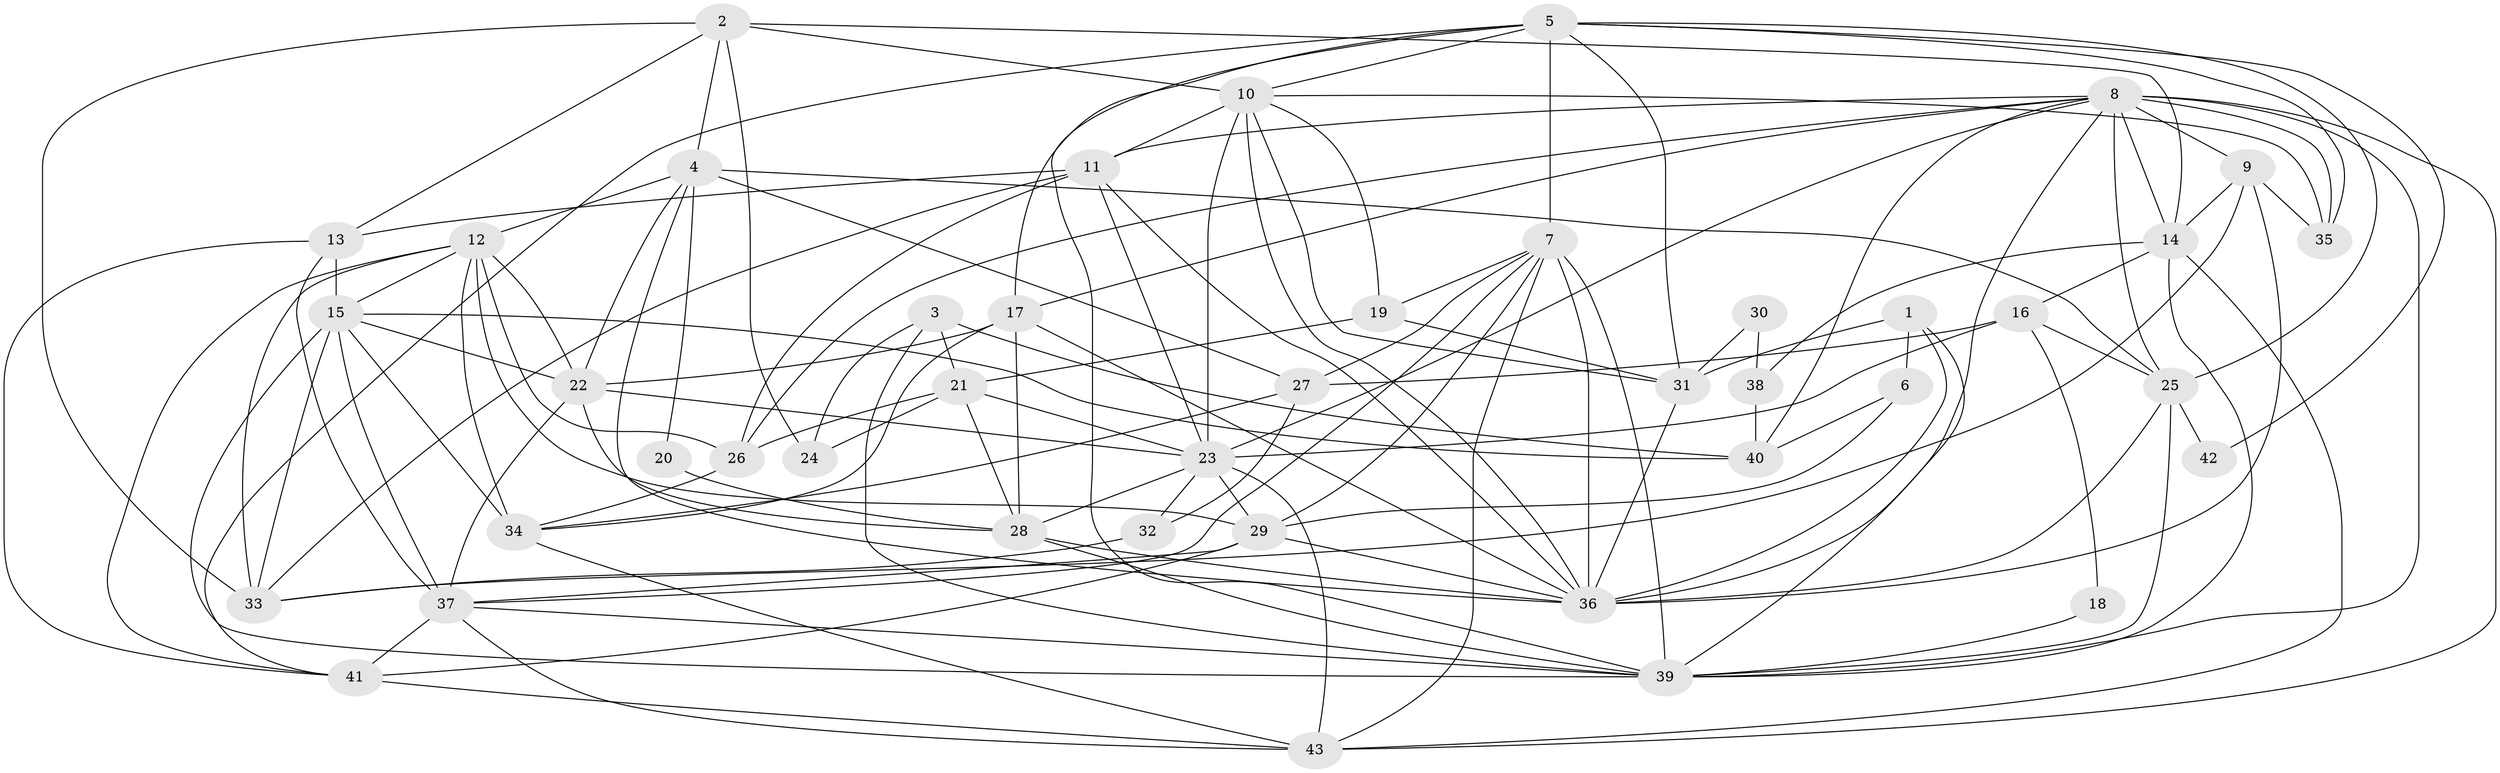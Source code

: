 // original degree distribution, {4: 0.27358490566037735, 3: 0.27358490566037735, 7: 0.03773584905660377, 5: 0.19811320754716982, 2: 0.12264150943396226, 6: 0.08490566037735849, 8: 0.009433962264150943}
// Generated by graph-tools (version 1.1) at 2025/50/03/04/25 22:50:59]
// undirected, 43 vertices, 129 edges
graph export_dot {
  node [color=gray90,style=filled];
  1;
  2;
  3;
  4;
  5;
  6;
  7;
  8;
  9;
  10;
  11;
  12;
  13;
  14;
  15;
  16;
  17;
  18;
  19;
  20;
  21;
  22;
  23;
  24;
  25;
  26;
  27;
  28;
  29;
  30;
  31;
  32;
  33;
  34;
  35;
  36;
  37;
  38;
  39;
  40;
  41;
  42;
  43;
  1 -- 6 [weight=1.0];
  1 -- 31 [weight=1.0];
  1 -- 36 [weight=1.0];
  1 -- 39 [weight=1.0];
  2 -- 4 [weight=1.0];
  2 -- 10 [weight=1.0];
  2 -- 13 [weight=1.0];
  2 -- 14 [weight=1.0];
  2 -- 24 [weight=1.0];
  2 -- 33 [weight=1.0];
  3 -- 21 [weight=1.0];
  3 -- 24 [weight=1.0];
  3 -- 39 [weight=1.0];
  3 -- 40 [weight=1.0];
  4 -- 12 [weight=1.0];
  4 -- 20 [weight=1.0];
  4 -- 22 [weight=1.0];
  4 -- 25 [weight=1.0];
  4 -- 27 [weight=1.0];
  4 -- 36 [weight=1.0];
  5 -- 7 [weight=1.0];
  5 -- 10 [weight=1.0];
  5 -- 17 [weight=1.0];
  5 -- 25 [weight=1.0];
  5 -- 31 [weight=1.0];
  5 -- 35 [weight=1.0];
  5 -- 39 [weight=1.0];
  5 -- 41 [weight=1.0];
  5 -- 42 [weight=1.0];
  6 -- 29 [weight=1.0];
  6 -- 40 [weight=1.0];
  7 -- 19 [weight=1.0];
  7 -- 27 [weight=1.0];
  7 -- 29 [weight=1.0];
  7 -- 36 [weight=2.0];
  7 -- 37 [weight=1.0];
  7 -- 39 [weight=2.0];
  7 -- 43 [weight=1.0];
  8 -- 9 [weight=1.0];
  8 -- 11 [weight=1.0];
  8 -- 14 [weight=1.0];
  8 -- 17 [weight=1.0];
  8 -- 23 [weight=2.0];
  8 -- 25 [weight=4.0];
  8 -- 26 [weight=1.0];
  8 -- 35 [weight=2.0];
  8 -- 36 [weight=1.0];
  8 -- 39 [weight=1.0];
  8 -- 40 [weight=1.0];
  8 -- 43 [weight=1.0];
  9 -- 14 [weight=1.0];
  9 -- 33 [weight=1.0];
  9 -- 35 [weight=1.0];
  9 -- 36 [weight=1.0];
  10 -- 11 [weight=1.0];
  10 -- 19 [weight=1.0];
  10 -- 23 [weight=2.0];
  10 -- 31 [weight=1.0];
  10 -- 35 [weight=1.0];
  10 -- 36 [weight=1.0];
  11 -- 13 [weight=1.0];
  11 -- 23 [weight=1.0];
  11 -- 26 [weight=1.0];
  11 -- 33 [weight=1.0];
  11 -- 36 [weight=1.0];
  12 -- 15 [weight=1.0];
  12 -- 22 [weight=2.0];
  12 -- 26 [weight=2.0];
  12 -- 29 [weight=1.0];
  12 -- 33 [weight=2.0];
  12 -- 34 [weight=1.0];
  12 -- 41 [weight=1.0];
  13 -- 15 [weight=3.0];
  13 -- 37 [weight=1.0];
  13 -- 41 [weight=1.0];
  14 -- 16 [weight=1.0];
  14 -- 38 [weight=1.0];
  14 -- 39 [weight=1.0];
  14 -- 43 [weight=1.0];
  15 -- 22 [weight=1.0];
  15 -- 33 [weight=1.0];
  15 -- 34 [weight=1.0];
  15 -- 37 [weight=2.0];
  15 -- 39 [weight=1.0];
  15 -- 40 [weight=1.0];
  16 -- 18 [weight=1.0];
  16 -- 23 [weight=1.0];
  16 -- 25 [weight=1.0];
  16 -- 27 [weight=1.0];
  17 -- 22 [weight=1.0];
  17 -- 28 [weight=1.0];
  17 -- 34 [weight=1.0];
  17 -- 36 [weight=1.0];
  18 -- 39 [weight=1.0];
  19 -- 21 [weight=2.0];
  19 -- 31 [weight=2.0];
  20 -- 28 [weight=1.0];
  21 -- 23 [weight=2.0];
  21 -- 24 [weight=1.0];
  21 -- 26 [weight=1.0];
  21 -- 28 [weight=1.0];
  22 -- 23 [weight=1.0];
  22 -- 28 [weight=1.0];
  22 -- 37 [weight=1.0];
  23 -- 28 [weight=1.0];
  23 -- 29 [weight=1.0];
  23 -- 32 [weight=1.0];
  23 -- 43 [weight=1.0];
  25 -- 36 [weight=1.0];
  25 -- 39 [weight=1.0];
  25 -- 42 [weight=2.0];
  26 -- 34 [weight=1.0];
  27 -- 32 [weight=1.0];
  27 -- 34 [weight=1.0];
  28 -- 36 [weight=1.0];
  28 -- 39 [weight=1.0];
  29 -- 36 [weight=1.0];
  29 -- 37 [weight=1.0];
  29 -- 41 [weight=1.0];
  30 -- 31 [weight=1.0];
  30 -- 38 [weight=1.0];
  31 -- 36 [weight=2.0];
  32 -- 33 [weight=1.0];
  34 -- 43 [weight=1.0];
  37 -- 39 [weight=1.0];
  37 -- 41 [weight=1.0];
  37 -- 43 [weight=1.0];
  38 -- 40 [weight=1.0];
  41 -- 43 [weight=1.0];
}

